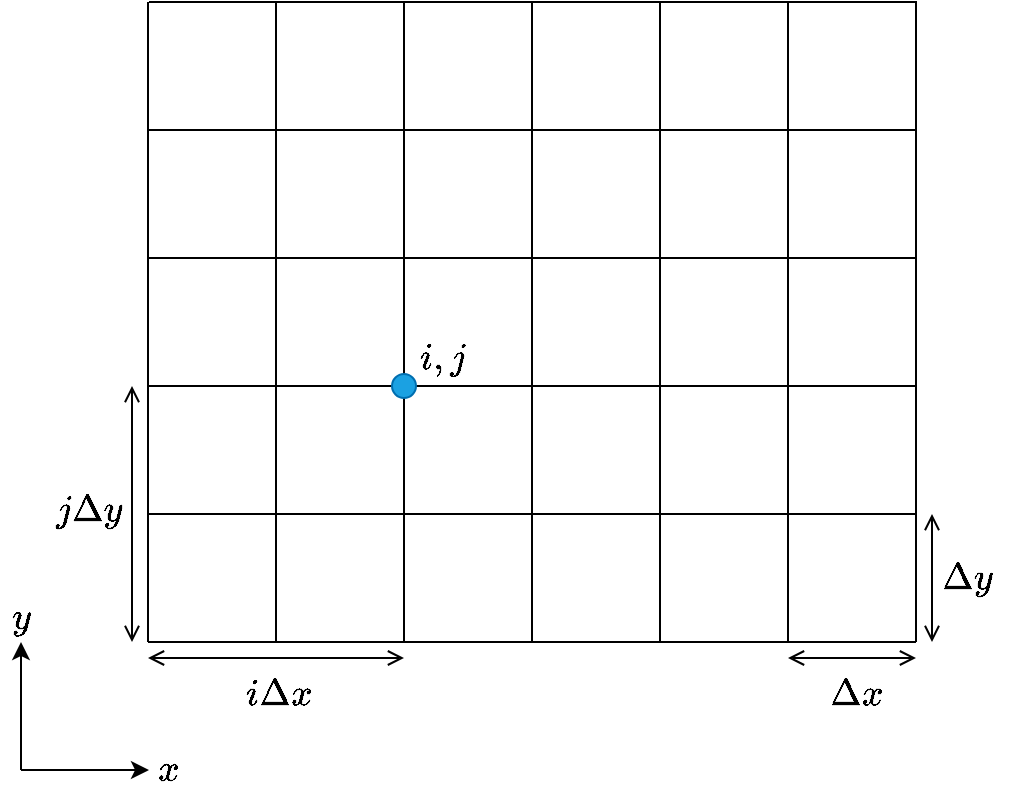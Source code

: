 <mxfile pages="1" version="11.2.5" type="device"><diagram id="t-VOF8r-rTx88WBXMijC" name="Page-1"><mxGraphModel dx="946" dy="627" grid="1" gridSize="4" guides="1" tooltips="1" connect="1" arrows="1" fold="1" page="1" pageScale="1" pageWidth="827" pageHeight="1169" background="#ffffff" math="1" shadow="0"><root><mxCell id="0"/><mxCell id="1" parent="0"/><mxCell id="SF1g6XaC8SZRdrZB-u6v-1" value="" style="endArrow=none;html=1;" parent="1" edge="1"><mxGeometry width="50" height="50" relative="1" as="geometry"><mxPoint x="208" y="448" as="sourcePoint"/><mxPoint x="592" y="448" as="targetPoint"/></mxGeometry></mxCell><mxCell id="SF1g6XaC8SZRdrZB-u6v-3" value="" style="endArrow=none;html=1;fontSize=16;" parent="1" edge="1"><mxGeometry width="50" height="50" relative="1" as="geometry"><mxPoint x="208" y="448" as="sourcePoint"/><mxPoint x="208" y="128" as="targetPoint"/></mxGeometry></mxCell><mxCell id="SF1g6XaC8SZRdrZB-u6v-5" value="" style="endArrow=none;html=1;fontSize=16;" parent="1" edge="1"><mxGeometry width="50" height="50" relative="1" as="geometry"><mxPoint x="272" y="128" as="sourcePoint"/><mxPoint x="272" y="448" as="targetPoint"/></mxGeometry></mxCell><mxCell id="SF1g6XaC8SZRdrZB-u6v-7" value="" style="endArrow=none;html=1;fontSize=16;" parent="1" source="SF1g6XaC8SZRdrZB-u6v-26" edge="1"><mxGeometry width="50" height="50" relative="1" as="geometry"><mxPoint x="336" y="192" as="sourcePoint"/><mxPoint x="336" y="448" as="targetPoint"/></mxGeometry></mxCell><mxCell id="SF1g6XaC8SZRdrZB-u6v-9" value="" style="endArrow=none;html=1;fontSize=16;" parent="1" edge="1"><mxGeometry width="50" height="50" relative="1" as="geometry"><mxPoint x="400" y="128" as="sourcePoint"/><mxPoint x="400" y="448" as="targetPoint"/></mxGeometry></mxCell><mxCell id="SF1g6XaC8SZRdrZB-u6v-11" value="" style="endArrow=none;html=1;fontSize=16;" parent="1" edge="1"><mxGeometry width="50" height="50" relative="1" as="geometry"><mxPoint x="464" y="128" as="sourcePoint"/><mxPoint x="464" y="448" as="targetPoint"/></mxGeometry></mxCell><mxCell id="SF1g6XaC8SZRdrZB-u6v-12" value="" style="endArrow=none;html=1;fontSize=16;" parent="1" edge="1"><mxGeometry width="50" height="50" relative="1" as="geometry"><mxPoint x="592" y="192" as="sourcePoint"/><mxPoint x="208" y="192" as="targetPoint"/></mxGeometry></mxCell><mxCell id="SF1g6XaC8SZRdrZB-u6v-20" value="" style="endArrow=none;html=1;" parent="1" edge="1"><mxGeometry width="50" height="50" relative="1" as="geometry"><mxPoint x="208" y="384" as="sourcePoint"/><mxPoint x="592" y="384" as="targetPoint"/></mxGeometry></mxCell><mxCell id="SF1g6XaC8SZRdrZB-u6v-22" value="" style="endArrow=none;html=1;" parent="1" edge="1"><mxGeometry width="50" height="50" relative="1" as="geometry"><mxPoint x="208" y="320" as="sourcePoint"/><mxPoint x="592" y="320" as="targetPoint"/></mxGeometry></mxCell><mxCell id="SF1g6XaC8SZRdrZB-u6v-24" value="" style="endArrow=none;html=1;" parent="1" edge="1"><mxGeometry width="50" height="50" relative="1" as="geometry"><mxPoint x="208" y="256" as="sourcePoint"/><mxPoint x="592" y="256" as="targetPoint"/></mxGeometry></mxCell><mxCell id="SF1g6XaC8SZRdrZB-u6v-27" value="" style="endArrow=none;html=1;fontSize=16;" parent="1" target="SF1g6XaC8SZRdrZB-u6v-26" edge="1"><mxGeometry width="50" height="50" relative="1" as="geometry"><mxPoint x="336" y="128" as="sourcePoint"/><mxPoint x="336" y="448" as="targetPoint"/></mxGeometry></mxCell><mxCell id="SF1g6XaC8SZRdrZB-u6v-29" value="" style="endArrow=open;startArrow=open;html=1;fontSize=16;startFill=0;endFill=0;" parent="1" edge="1"><mxGeometry width="50" height="50" relative="1" as="geometry"><mxPoint x="528" y="456" as="sourcePoint"/><mxPoint x="592" y="456" as="targetPoint"/></mxGeometry></mxCell><mxCell id="SF1g6XaC8SZRdrZB-u6v-30" value="`\Delta x`" style="text;html=1;strokeColor=none;fillColor=none;align=center;verticalAlign=middle;whiteSpace=wrap;rounded=0;fontSize=16;" parent="1" vertex="1"><mxGeometry x="552" y="464" width="20" height="20" as="geometry"/></mxCell><mxCell id="SF1g6XaC8SZRdrZB-u6v-31" value="" style="endArrow=open;startArrow=open;html=1;fontSize=16;startFill=0;endFill=0;" parent="1" edge="1"><mxGeometry width="50" height="50" relative="1" as="geometry"><mxPoint x="600" y="384" as="sourcePoint"/><mxPoint x="600" y="448" as="targetPoint"/></mxGeometry></mxCell><mxCell id="SF1g6XaC8SZRdrZB-u6v-32" value="`\Delta y`" style="text;html=1;strokeColor=none;fillColor=none;align=center;verticalAlign=middle;whiteSpace=wrap;rounded=0;fontSize=16;" parent="1" vertex="1"><mxGeometry x="608" y="406" width="20" height="20" as="geometry"/></mxCell><mxCell id="SF1g6XaC8SZRdrZB-u6v-26" value="" style="ellipse;whiteSpace=wrap;html=1;aspect=fixed;fontSize=16;strokeColor=#006EAF;fillColor=#1ba1e2;fontColor=#ffffff;" parent="1" vertex="1"><mxGeometry x="330" y="314" width="12" height="12" as="geometry"/></mxCell><mxCell id="SF1g6XaC8SZRdrZB-u6v-34" value="" style="endArrow=open;startArrow=open;html=1;fontSize=16;startFill=0;endFill=0;" parent="1" edge="1"><mxGeometry width="50" height="50" relative="1" as="geometry"><mxPoint x="336" y="456" as="sourcePoint"/><mxPoint x="208" y="456" as="targetPoint"/></mxGeometry></mxCell><mxCell id="SF1g6XaC8SZRdrZB-u6v-35" value="`i\Delta x`" style="text;html=1;strokeColor=none;fillColor=none;align=center;verticalAlign=middle;whiteSpace=wrap;rounded=0;fontSize=16;" parent="1" vertex="1"><mxGeometry x="264" y="464" width="20" height="20" as="geometry"/></mxCell><mxCell id="SF1g6XaC8SZRdrZB-u6v-36" value="" style="endArrow=open;startArrow=open;html=1;fontSize=16;startFill=0;endFill=0;" parent="1" edge="1"><mxGeometry width="50" height="50" relative="1" as="geometry"><mxPoint x="200" y="320" as="sourcePoint"/><mxPoint x="200" y="448" as="targetPoint"/></mxGeometry></mxCell><mxCell id="SF1g6XaC8SZRdrZB-u6v-38" value="`j \Delta y`" style="text;html=1;strokeColor=none;fillColor=none;align=center;verticalAlign=middle;whiteSpace=wrap;rounded=0;fontSize=16;" parent="1" vertex="1"><mxGeometry x="163" y="372" width="32" height="20" as="geometry"/></mxCell><mxCell id="SF1g6XaC8SZRdrZB-u6v-39" value="" style="group" parent="1" vertex="1" connectable="0"><mxGeometry x="134.5" y="426" width="93" height="96" as="geometry"/></mxCell><mxCell id="SF1g6XaC8SZRdrZB-u6v-13" value="" style="endArrow=classic;html=1;fontSize=16;" parent="SF1g6XaC8SZRdrZB-u6v-39" edge="1"><mxGeometry width="50" height="50" relative="1" as="geometry"><mxPoint x="10" y="86" as="sourcePoint"/><mxPoint x="74" y="86" as="targetPoint"/></mxGeometry></mxCell><mxCell id="SF1g6XaC8SZRdrZB-u6v-14" value="" style="endArrow=classic;html=1;fontSize=16;" parent="SF1g6XaC8SZRdrZB-u6v-39" edge="1"><mxGeometry width="50" height="50" relative="1" as="geometry"><mxPoint x="10" y="86" as="sourcePoint"/><mxPoint x="10" y="22" as="targetPoint"/><Array as="points"><mxPoint x="10" y="58"/></Array></mxGeometry></mxCell><mxCell id="SF1g6XaC8SZRdrZB-u6v-15" value="`x`" style="text;html=1;strokeColor=none;fillColor=none;align=center;verticalAlign=middle;whiteSpace=wrap;rounded=0;fontSize=16;" parent="SF1g6XaC8SZRdrZB-u6v-39" vertex="1"><mxGeometry x="73" y="76" width="20" height="20" as="geometry"/></mxCell><mxCell id="SF1g6XaC8SZRdrZB-u6v-16" value="`y`" style="text;html=1;strokeColor=none;fillColor=none;align=center;verticalAlign=middle;whiteSpace=wrap;rounded=0;fontSize=16;" parent="SF1g6XaC8SZRdrZB-u6v-39" vertex="1"><mxGeometry width="20" height="20" as="geometry"/></mxCell><mxCell id="SF1g6XaC8SZRdrZB-u6v-40" value="`i, j`" style="text;html=1;strokeColor=none;fillColor=none;align=center;verticalAlign=middle;whiteSpace=wrap;rounded=0;fontSize=16;" parent="1" vertex="1"><mxGeometry x="345" y="296" width="20" height="20" as="geometry"/></mxCell><mxCell id="KdbX6I2NLQ4_hdC-X7IM-1" value="" style="endArrow=none;html=1;fontSize=16;" parent="1" edge="1"><mxGeometry width="50" height="50" relative="1" as="geometry"><mxPoint x="592.5" y="128" as="sourcePoint"/><mxPoint x="208.5" y="128" as="targetPoint"/></mxGeometry></mxCell><mxCell id="KdbX6I2NLQ4_hdC-X7IM-2" value="" style="endArrow=none;html=1;fontSize=16;" parent="1" edge="1"><mxGeometry width="50" height="50" relative="1" as="geometry"><mxPoint x="528" y="128" as="sourcePoint"/><mxPoint x="528" y="448" as="targetPoint"/></mxGeometry></mxCell><mxCell id="KdbX6I2NLQ4_hdC-X7IM-3" value="" style="endArrow=none;html=1;fontSize=16;" parent="1" edge="1"><mxGeometry width="50" height="50" relative="1" as="geometry"><mxPoint x="592" y="128" as="sourcePoint"/><mxPoint x="592" y="448" as="targetPoint"/></mxGeometry></mxCell></root></mxGraphModel></diagram></mxfile>